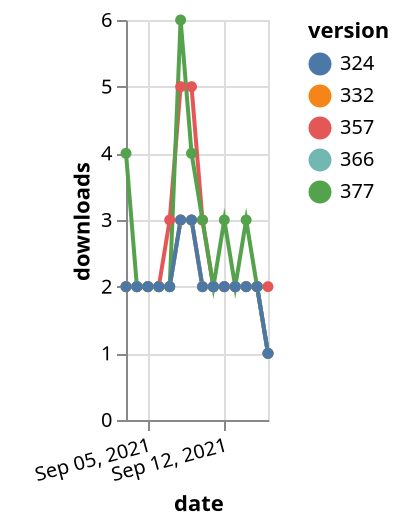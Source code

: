 {"$schema": "https://vega.github.io/schema/vega-lite/v5.json", "description": "A simple bar chart with embedded data.", "data": {"values": [{"date": "2021-09-03", "total": 2321, "delta": 2, "version": "366"}, {"date": "2021-09-04", "total": 2323, "delta": 2, "version": "366"}, {"date": "2021-09-05", "total": 2325, "delta": 2, "version": "366"}, {"date": "2021-09-06", "total": 2327, "delta": 2, "version": "366"}, {"date": "2021-09-07", "total": 2329, "delta": 2, "version": "366"}, {"date": "2021-09-08", "total": 2332, "delta": 3, "version": "366"}, {"date": "2021-09-09", "total": 2335, "delta": 3, "version": "366"}, {"date": "2021-09-10", "total": 2337, "delta": 2, "version": "366"}, {"date": "2021-09-11", "total": 2339, "delta": 2, "version": "366"}, {"date": "2021-09-12", "total": 2341, "delta": 2, "version": "366"}, {"date": "2021-09-13", "total": 2343, "delta": 2, "version": "366"}, {"date": "2021-09-14", "total": 2345, "delta": 2, "version": "366"}, {"date": "2021-09-15", "total": 2347, "delta": 2, "version": "366"}, {"date": "2021-09-16", "total": 2348, "delta": 1, "version": "366"}, {"date": "2021-09-03", "total": 2892, "delta": 2, "version": "357"}, {"date": "2021-09-04", "total": 2894, "delta": 2, "version": "357"}, {"date": "2021-09-05", "total": 2896, "delta": 2, "version": "357"}, {"date": "2021-09-06", "total": 2898, "delta": 2, "version": "357"}, {"date": "2021-09-07", "total": 2901, "delta": 3, "version": "357"}, {"date": "2021-09-08", "total": 2906, "delta": 5, "version": "357"}, {"date": "2021-09-09", "total": 2911, "delta": 5, "version": "357"}, {"date": "2021-09-10", "total": 2914, "delta": 3, "version": "357"}, {"date": "2021-09-11", "total": 2916, "delta": 2, "version": "357"}, {"date": "2021-09-12", "total": 2918, "delta": 2, "version": "357"}, {"date": "2021-09-13", "total": 2920, "delta": 2, "version": "357"}, {"date": "2021-09-14", "total": 2922, "delta": 2, "version": "357"}, {"date": "2021-09-15", "total": 2924, "delta": 2, "version": "357"}, {"date": "2021-09-16", "total": 2926, "delta": 2, "version": "357"}, {"date": "2021-09-03", "total": 2807, "delta": 2, "version": "332"}, {"date": "2021-09-04", "total": 2809, "delta": 2, "version": "332"}, {"date": "2021-09-05", "total": 2811, "delta": 2, "version": "332"}, {"date": "2021-09-06", "total": 2813, "delta": 2, "version": "332"}, {"date": "2021-09-07", "total": 2815, "delta": 2, "version": "332"}, {"date": "2021-09-08", "total": 2818, "delta": 3, "version": "332"}, {"date": "2021-09-09", "total": 2821, "delta": 3, "version": "332"}, {"date": "2021-09-10", "total": 2823, "delta": 2, "version": "332"}, {"date": "2021-09-11", "total": 2825, "delta": 2, "version": "332"}, {"date": "2021-09-12", "total": 2827, "delta": 2, "version": "332"}, {"date": "2021-09-13", "total": 2829, "delta": 2, "version": "332"}, {"date": "2021-09-14", "total": 2831, "delta": 2, "version": "332"}, {"date": "2021-09-15", "total": 2833, "delta": 2, "version": "332"}, {"date": "2021-09-16", "total": 2834, "delta": 1, "version": "332"}, {"date": "2021-09-03", "total": 2131, "delta": 4, "version": "377"}, {"date": "2021-09-04", "total": 2133, "delta": 2, "version": "377"}, {"date": "2021-09-05", "total": 2135, "delta": 2, "version": "377"}, {"date": "2021-09-06", "total": 2137, "delta": 2, "version": "377"}, {"date": "2021-09-07", "total": 2139, "delta": 2, "version": "377"}, {"date": "2021-09-08", "total": 2145, "delta": 6, "version": "377"}, {"date": "2021-09-09", "total": 2149, "delta": 4, "version": "377"}, {"date": "2021-09-10", "total": 2152, "delta": 3, "version": "377"}, {"date": "2021-09-11", "total": 2154, "delta": 2, "version": "377"}, {"date": "2021-09-12", "total": 2157, "delta": 3, "version": "377"}, {"date": "2021-09-13", "total": 2159, "delta": 2, "version": "377"}, {"date": "2021-09-14", "total": 2162, "delta": 3, "version": "377"}, {"date": "2021-09-15", "total": 2164, "delta": 2, "version": "377"}, {"date": "2021-09-16", "total": 2165, "delta": 1, "version": "377"}, {"date": "2021-09-03", "total": 2565, "delta": 2, "version": "324"}, {"date": "2021-09-04", "total": 2567, "delta": 2, "version": "324"}, {"date": "2021-09-05", "total": 2569, "delta": 2, "version": "324"}, {"date": "2021-09-06", "total": 2571, "delta": 2, "version": "324"}, {"date": "2021-09-07", "total": 2573, "delta": 2, "version": "324"}, {"date": "2021-09-08", "total": 2576, "delta": 3, "version": "324"}, {"date": "2021-09-09", "total": 2579, "delta": 3, "version": "324"}, {"date": "2021-09-10", "total": 2581, "delta": 2, "version": "324"}, {"date": "2021-09-11", "total": 2583, "delta": 2, "version": "324"}, {"date": "2021-09-12", "total": 2585, "delta": 2, "version": "324"}, {"date": "2021-09-13", "total": 2587, "delta": 2, "version": "324"}, {"date": "2021-09-14", "total": 2589, "delta": 2, "version": "324"}, {"date": "2021-09-15", "total": 2591, "delta": 2, "version": "324"}, {"date": "2021-09-16", "total": 2592, "delta": 1, "version": "324"}]}, "width": "container", "mark": {"type": "line", "point": {"filled": true}}, "encoding": {"x": {"field": "date", "type": "temporal", "timeUnit": "yearmonthdate", "title": "date", "axis": {"labelAngle": -15}}, "y": {"field": "delta", "type": "quantitative", "title": "downloads"}, "color": {"field": "version", "type": "nominal"}, "tooltip": {"field": "delta"}}}